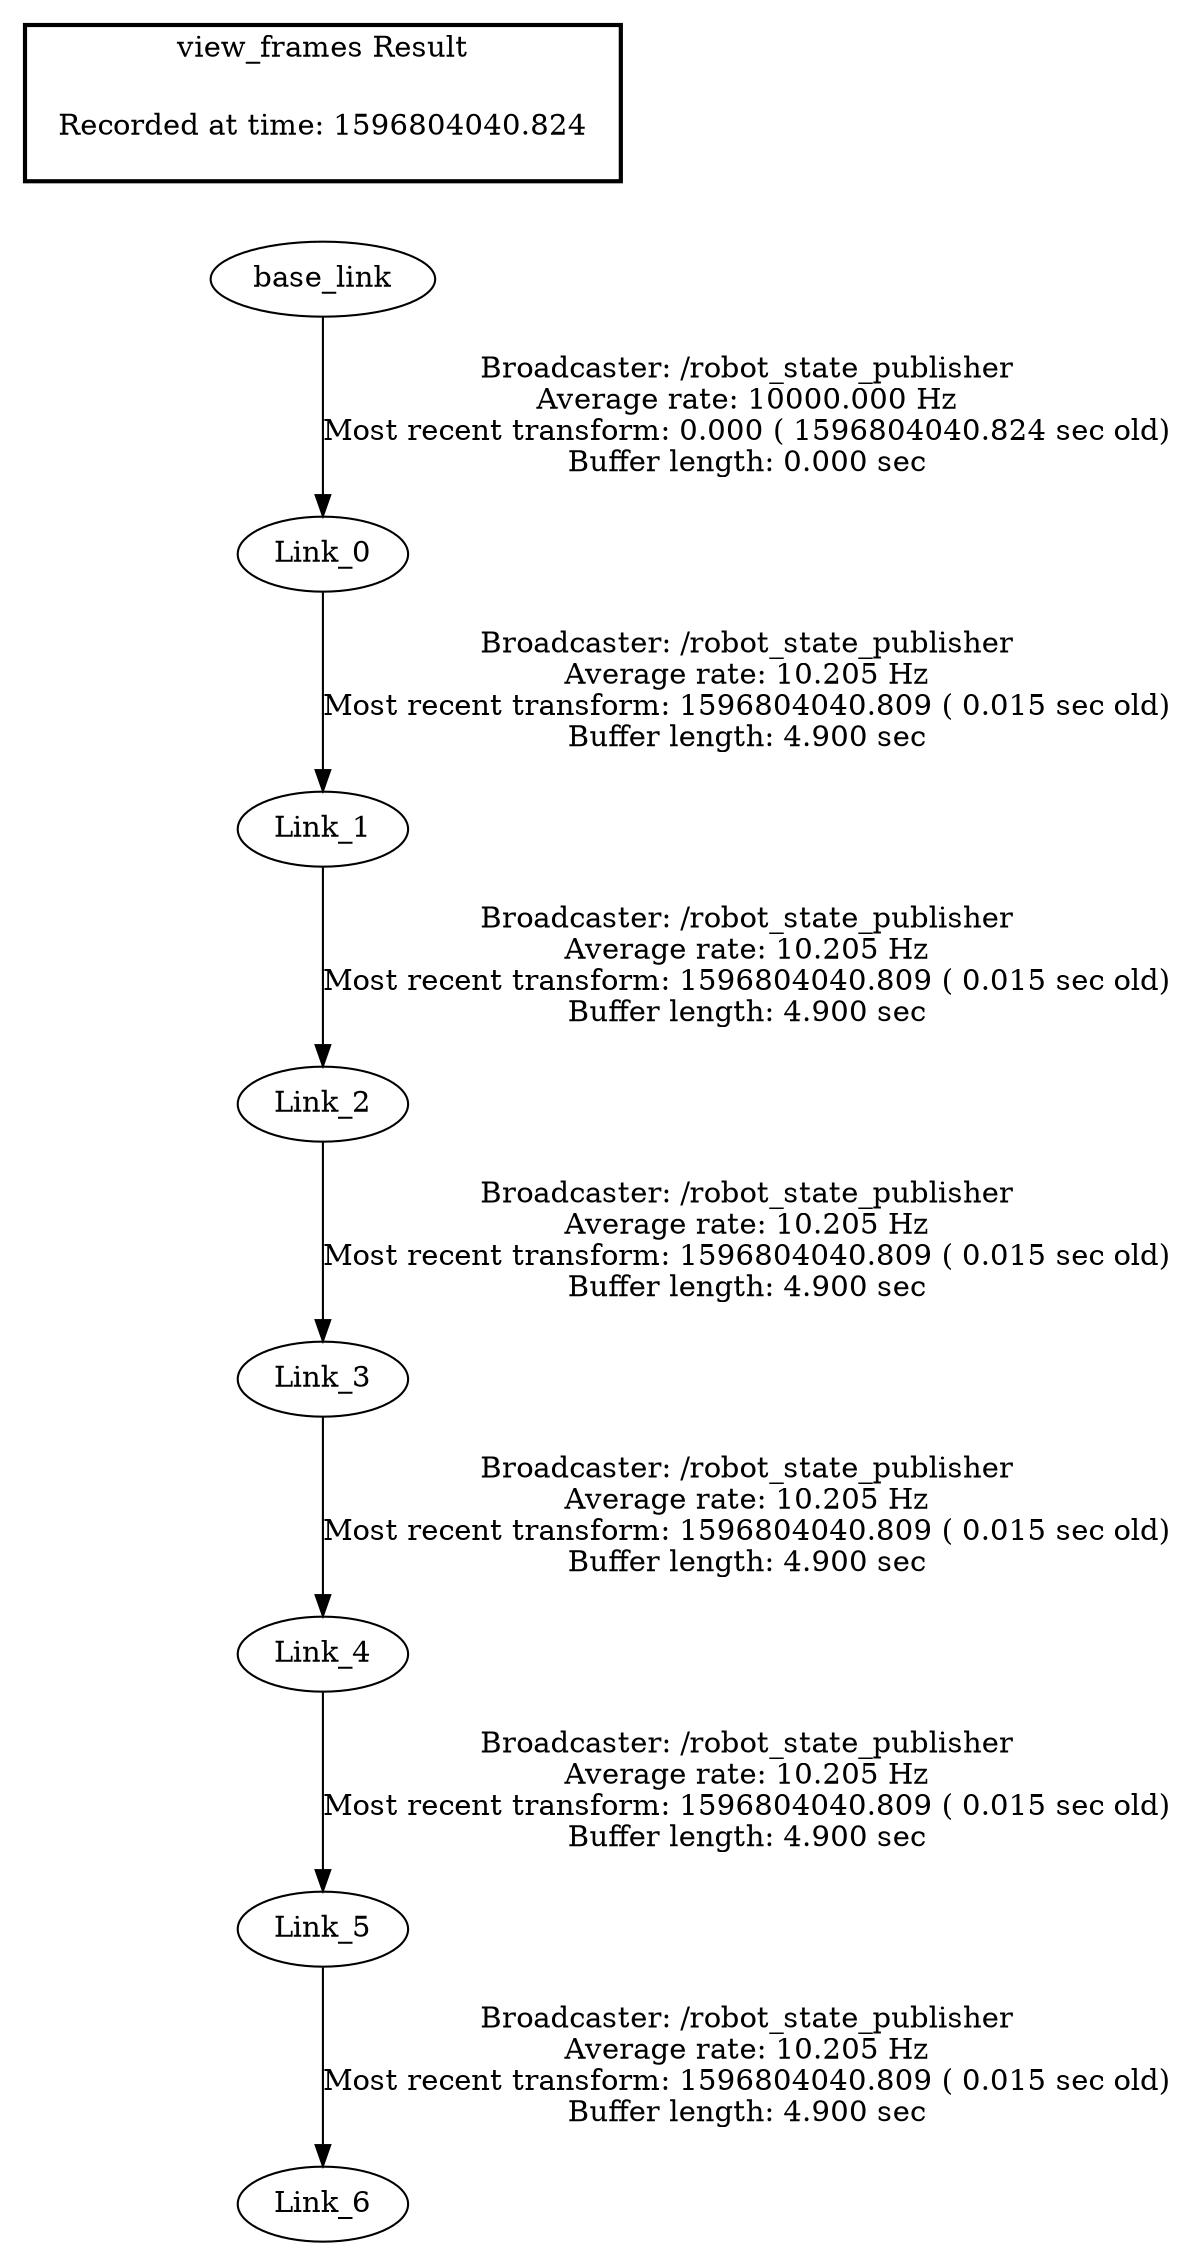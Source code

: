 digraph G {
"base_link" -> "Link_0"[label="Broadcaster: /robot_state_publisher\nAverage rate: 10000.000 Hz\nMost recent transform: 0.000 ( 1596804040.824 sec old)\nBuffer length: 0.000 sec\n"];
"Link_0" -> "Link_1"[label="Broadcaster: /robot_state_publisher\nAverage rate: 10.205 Hz\nMost recent transform: 1596804040.809 ( 0.015 sec old)\nBuffer length: 4.900 sec\n"];
"Link_1" -> "Link_2"[label="Broadcaster: /robot_state_publisher\nAverage rate: 10.205 Hz\nMost recent transform: 1596804040.809 ( 0.015 sec old)\nBuffer length: 4.900 sec\n"];
"Link_2" -> "Link_3"[label="Broadcaster: /robot_state_publisher\nAverage rate: 10.205 Hz\nMost recent transform: 1596804040.809 ( 0.015 sec old)\nBuffer length: 4.900 sec\n"];
"Link_3" -> "Link_4"[label="Broadcaster: /robot_state_publisher\nAverage rate: 10.205 Hz\nMost recent transform: 1596804040.809 ( 0.015 sec old)\nBuffer length: 4.900 sec\n"];
"Link_4" -> "Link_5"[label="Broadcaster: /robot_state_publisher\nAverage rate: 10.205 Hz\nMost recent transform: 1596804040.809 ( 0.015 sec old)\nBuffer length: 4.900 sec\n"];
"Link_5" -> "Link_6"[label="Broadcaster: /robot_state_publisher\nAverage rate: 10.205 Hz\nMost recent transform: 1596804040.809 ( 0.015 sec old)\nBuffer length: 4.900 sec\n"];
edge [style=invis];
 subgraph cluster_legend { style=bold; color=black; label ="view_frames Result";
"Recorded at time: 1596804040.824"[ shape=plaintext ] ;
 }->"base_link";
}
